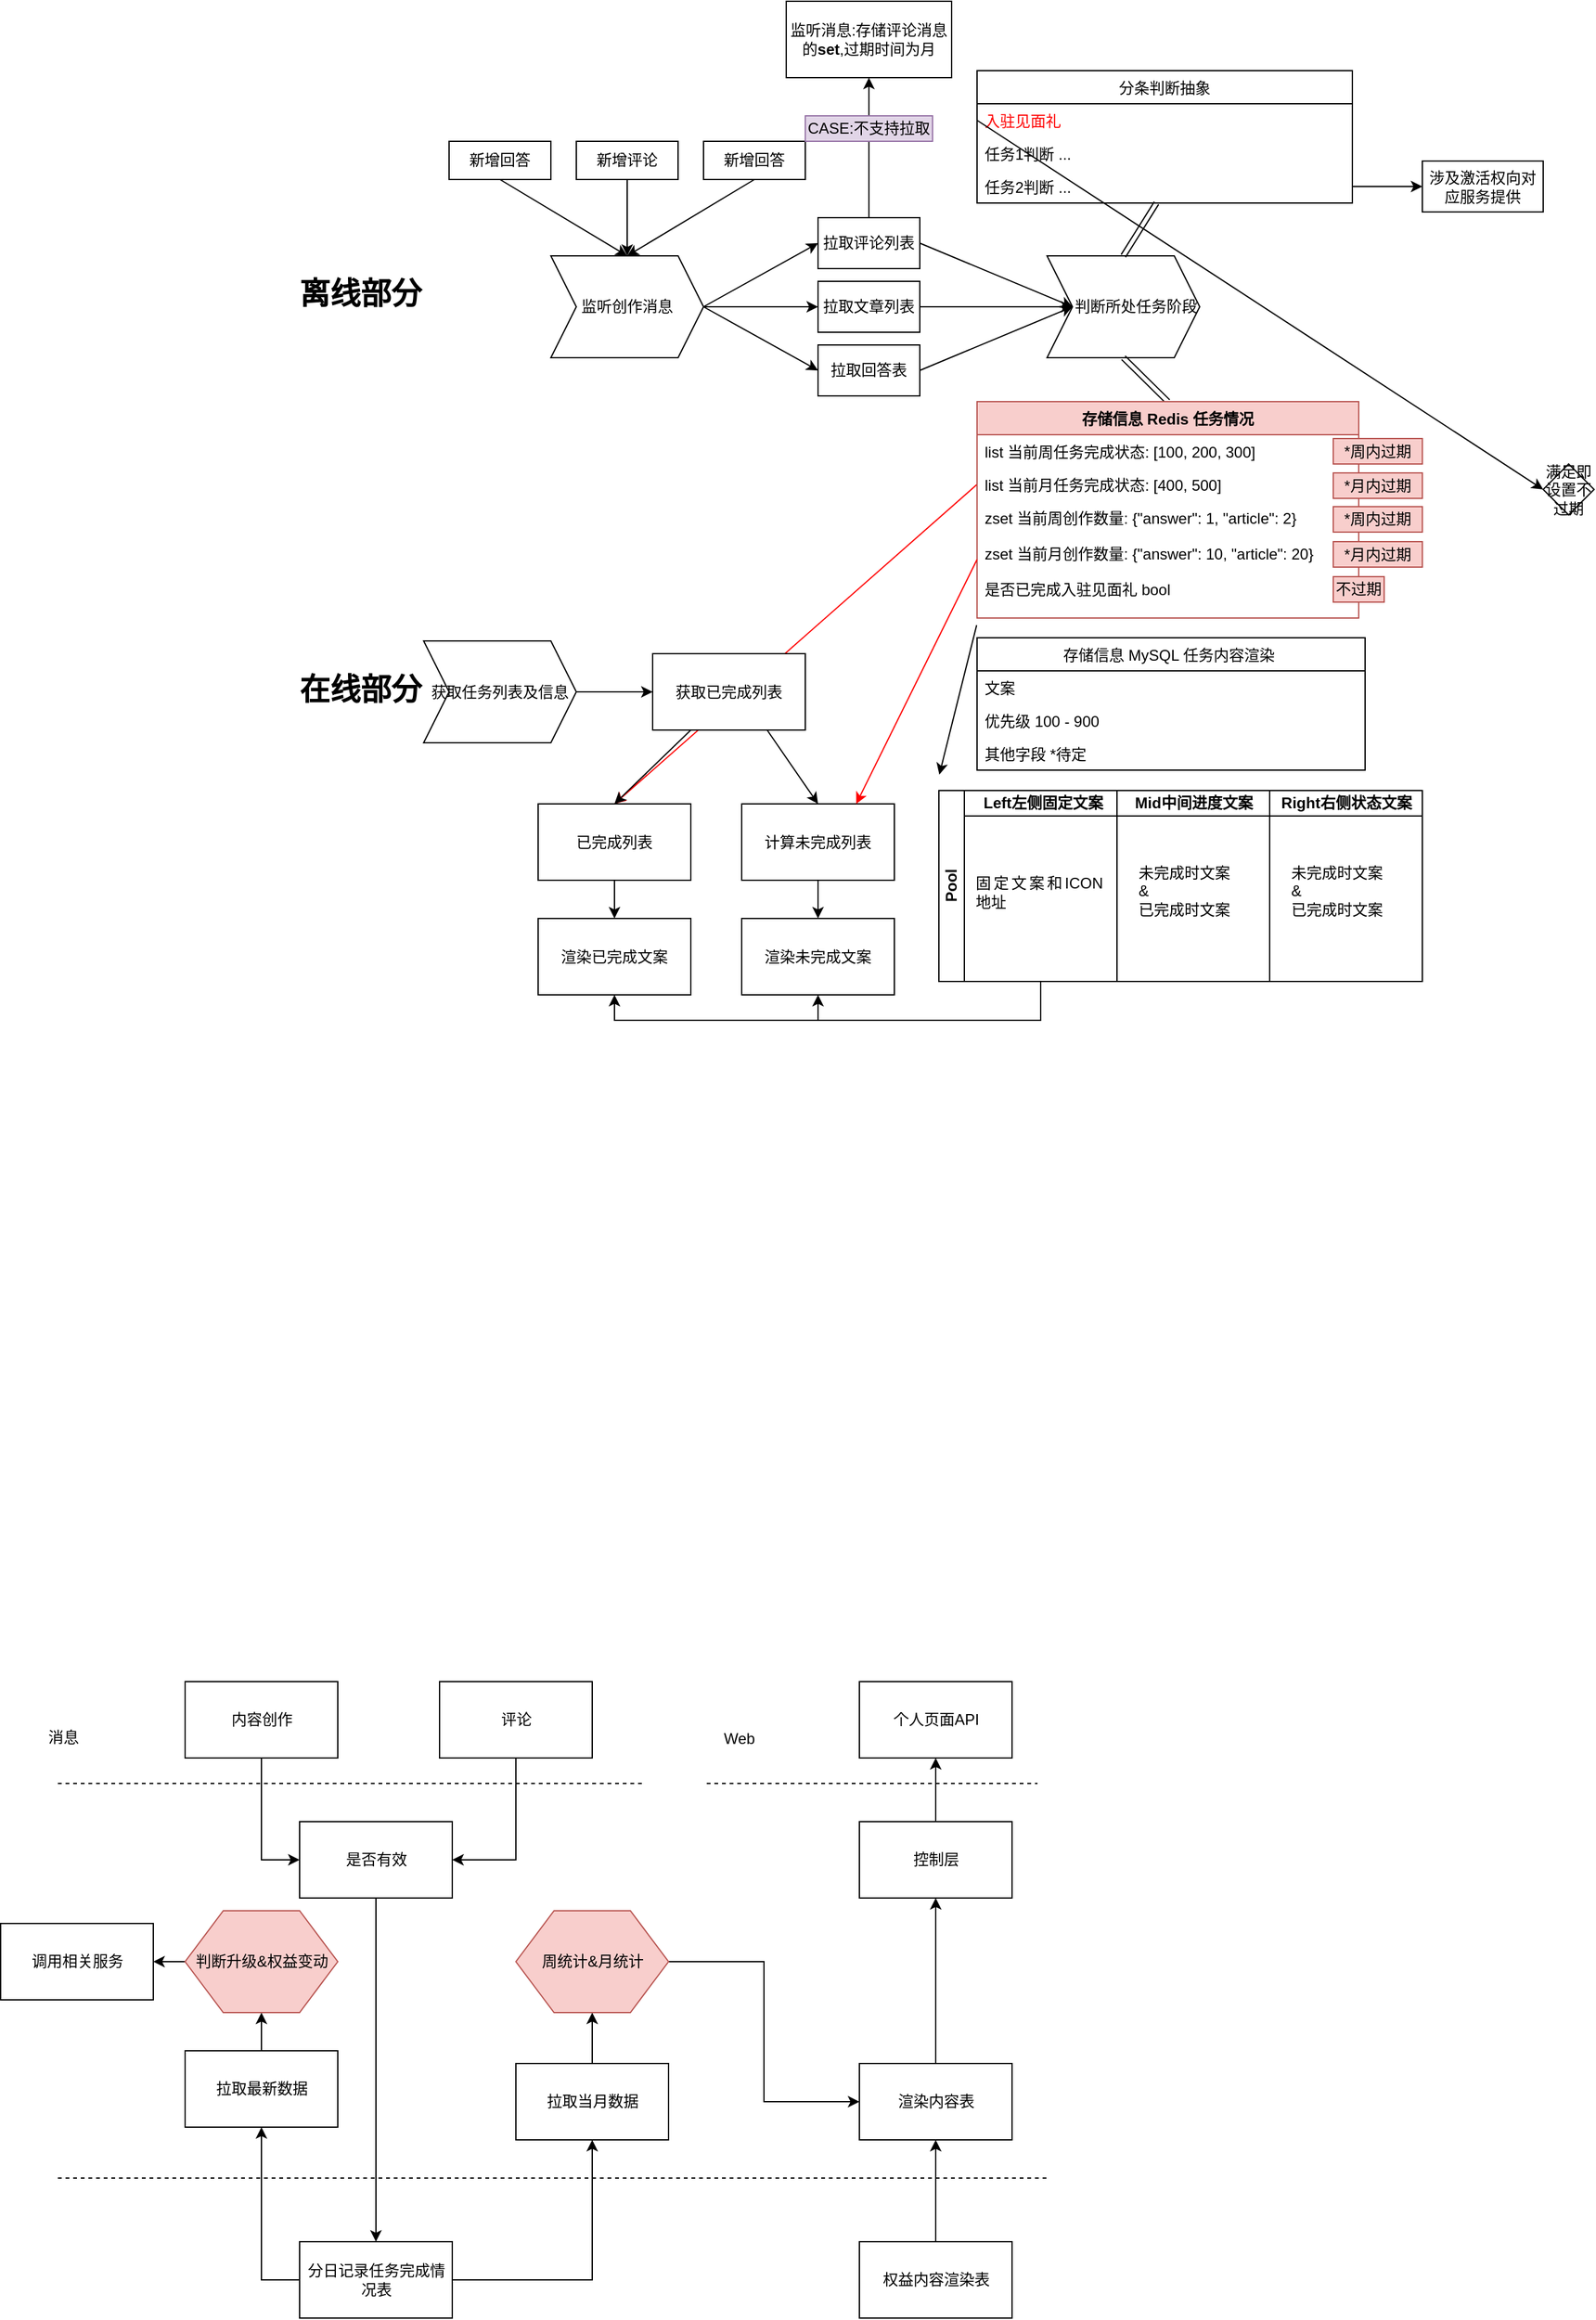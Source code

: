 <mxfile version="10.8.7" type="github"><diagram id="OdFlScRwxEOMDP-P7tLn" name="Page-1"><mxGraphModel dx="1624" dy="1621" grid="1" gridSize="10" guides="1" tooltips="1" connect="1" arrows="1" fold="1" page="0" pageScale="1" pageWidth="827" pageHeight="1169" math="0" shadow="0"><root><mxCell id="0"/><mxCell id="1" parent="0"/><mxCell id="X7HpOYXfqNNzoYV-hny3-17" style="edgeStyle=orthogonalEdgeStyle;rounded=0;orthogonalLoop=1;jettySize=auto;html=1;exitX=0.5;exitY=1;exitDx=0;exitDy=0;entryX=0;entryY=0.5;entryDx=0;entryDy=0;" parent="1" source="X7HpOYXfqNNzoYV-hny3-12" target="X7HpOYXfqNNzoYV-hny3-16" edge="1"><mxGeometry relative="1" as="geometry"/></mxCell><mxCell id="X7HpOYXfqNNzoYV-hny3-12" value="内容创作" style="rounded=0;whiteSpace=wrap;html=1;" parent="1" vertex="1"><mxGeometry x="-47.5" y="750" width="120" height="60" as="geometry"/></mxCell><mxCell id="X7HpOYXfqNNzoYV-hny3-19" style="edgeStyle=orthogonalEdgeStyle;rounded=0;orthogonalLoop=1;jettySize=auto;html=1;exitX=0.5;exitY=1;exitDx=0;exitDy=0;entryX=1;entryY=0.5;entryDx=0;entryDy=0;" parent="1" source="X7HpOYXfqNNzoYV-hny3-13" target="X7HpOYXfqNNzoYV-hny3-16" edge="1"><mxGeometry relative="1" as="geometry"/></mxCell><mxCell id="X7HpOYXfqNNzoYV-hny3-13" value="评论" style="rounded=0;whiteSpace=wrap;html=1;" parent="1" vertex="1"><mxGeometry x="152.5" y="750" width="120" height="60" as="geometry"/></mxCell><mxCell id="X7HpOYXfqNNzoYV-hny3-14" value="消息" style="text;html=1;" parent="1" vertex="1"><mxGeometry x="-157.5" y="780" width="50" height="30" as="geometry"/></mxCell><mxCell id="X7HpOYXfqNNzoYV-hny3-15" value="" style="endArrow=none;dashed=1;html=1;" parent="1" edge="1"><mxGeometry width="50" height="50" relative="1" as="geometry"><mxPoint x="-147.5" y="830" as="sourcePoint"/><mxPoint x="312.5" y="830" as="targetPoint"/></mxGeometry></mxCell><mxCell id="X7HpOYXfqNNzoYV-hny3-21" style="edgeStyle=orthogonalEdgeStyle;rounded=0;orthogonalLoop=1;jettySize=auto;html=1;exitX=0.5;exitY=1;exitDx=0;exitDy=0;" parent="1" source="X7HpOYXfqNNzoYV-hny3-16" target="X7HpOYXfqNNzoYV-hny3-20" edge="1"><mxGeometry relative="1" as="geometry"/></mxCell><mxCell id="X7HpOYXfqNNzoYV-hny3-16" value="是否有效" style="rounded=0;whiteSpace=wrap;html=1;" parent="1" vertex="1"><mxGeometry x="42.5" y="860" width="120" height="60" as="geometry"/></mxCell><mxCell id="X7HpOYXfqNNzoYV-hny3-51" style="edgeStyle=orthogonalEdgeStyle;rounded=0;orthogonalLoop=1;jettySize=auto;html=1;exitX=1;exitY=0.5;exitDx=0;exitDy=0;entryX=0.5;entryY=1;entryDx=0;entryDy=0;" parent="1" source="X7HpOYXfqNNzoYV-hny3-20" target="X7HpOYXfqNNzoYV-hny3-49" edge="1"><mxGeometry relative="1" as="geometry"/></mxCell><mxCell id="X7HpOYXfqNNzoYV-hny3-62" style="edgeStyle=orthogonalEdgeStyle;rounded=0;orthogonalLoop=1;jettySize=auto;html=1;exitX=0;exitY=0.5;exitDx=0;exitDy=0;entryX=0.5;entryY=1;entryDx=0;entryDy=0;" parent="1" source="X7HpOYXfqNNzoYV-hny3-20" target="X7HpOYXfqNNzoYV-hny3-23" edge="1"><mxGeometry relative="1" as="geometry"/></mxCell><mxCell id="X7HpOYXfqNNzoYV-hny3-20" value="分日记录任务完成情况表" style="rounded=0;whiteSpace=wrap;html=1;" parent="1" vertex="1"><mxGeometry x="42.5" y="1190" width="120" height="60" as="geometry"/></mxCell><mxCell id="X7HpOYXfqNNzoYV-hny3-22" value="" style="endArrow=none;dashed=1;html=1;" parent="1" edge="1"><mxGeometry width="50" height="50" relative="1" as="geometry"><mxPoint x="-147.5" y="1140" as="sourcePoint"/><mxPoint x="632.5" y="1140" as="targetPoint"/></mxGeometry></mxCell><mxCell id="X7HpOYXfqNNzoYV-hny3-63" style="edgeStyle=orthogonalEdgeStyle;rounded=0;orthogonalLoop=1;jettySize=auto;html=1;exitX=0.5;exitY=0;exitDx=0;exitDy=0;entryX=0.5;entryY=1;entryDx=0;entryDy=0;" parent="1" source="X7HpOYXfqNNzoYV-hny3-23" target="X7HpOYXfqNNzoYV-hny3-25" edge="1"><mxGeometry relative="1" as="geometry"/></mxCell><mxCell id="X7HpOYXfqNNzoYV-hny3-23" value="拉取最新数据" style="rounded=0;whiteSpace=wrap;html=1;" parent="1" vertex="1"><mxGeometry x="-47.5" y="1040" width="120" height="60" as="geometry"/></mxCell><mxCell id="X7HpOYXfqNNzoYV-hny3-44" style="edgeStyle=orthogonalEdgeStyle;rounded=0;orthogonalLoop=1;jettySize=auto;html=1;exitX=0;exitY=0.5;exitDx=0;exitDy=0;entryX=1;entryY=0.5;entryDx=0;entryDy=0;" parent="1" source="X7HpOYXfqNNzoYV-hny3-25" target="X7HpOYXfqNNzoYV-hny3-43" edge="1"><mxGeometry relative="1" as="geometry"/></mxCell><mxCell id="X7HpOYXfqNNzoYV-hny3-25" value="判断升级&amp;amp;权益变动" style="shape=hexagon;perimeter=hexagonPerimeter2;whiteSpace=wrap;html=1;fillColor=#f8cecc;strokeColor=#b85450;" parent="1" vertex="1"><mxGeometry x="-47.5" y="930" width="120" height="80" as="geometry"/></mxCell><mxCell id="X7HpOYXfqNNzoYV-hny3-31" value="个人页面API" style="rounded=0;whiteSpace=wrap;html=1;" parent="1" vertex="1"><mxGeometry x="482.5" y="750" width="120" height="60" as="geometry"/></mxCell><mxCell id="X7HpOYXfqNNzoYV-hny3-60" style="edgeStyle=orthogonalEdgeStyle;rounded=0;orthogonalLoop=1;jettySize=auto;html=1;exitX=0.5;exitY=0;exitDx=0;exitDy=0;entryX=0.5;entryY=1;entryDx=0;entryDy=0;" parent="1" source="X7HpOYXfqNNzoYV-hny3-32" target="X7HpOYXfqNNzoYV-hny3-37" edge="1"><mxGeometry relative="1" as="geometry"/></mxCell><mxCell id="X7HpOYXfqNNzoYV-hny3-32" value="渲染内容表" style="rounded=0;whiteSpace=wrap;html=1;" parent="1" vertex="1"><mxGeometry x="482.5" y="1050" width="120" height="60" as="geometry"/></mxCell><mxCell id="X7HpOYXfqNNzoYV-hny3-34" value="Web" style="text;html=1;resizable=0;points=[];autosize=1;align=left;verticalAlign=top;spacingTop=-4;" parent="1" vertex="1"><mxGeometry x="373.5" y="785" width="40" height="20" as="geometry"/></mxCell><mxCell id="X7HpOYXfqNNzoYV-hny3-35" value="" style="endArrow=none;dashed=1;html=1;" parent="1" edge="1"><mxGeometry width="50" height="50" relative="1" as="geometry"><mxPoint x="362.5" y="830" as="sourcePoint"/><mxPoint x="622.5" y="830" as="targetPoint"/></mxGeometry></mxCell><mxCell id="X7HpOYXfqNNzoYV-hny3-61" style="edgeStyle=orthogonalEdgeStyle;rounded=0;orthogonalLoop=1;jettySize=auto;html=1;exitX=0.5;exitY=0;exitDx=0;exitDy=0;entryX=0.5;entryY=1;entryDx=0;entryDy=0;" parent="1" source="X7HpOYXfqNNzoYV-hny3-37" target="X7HpOYXfqNNzoYV-hny3-31" edge="1"><mxGeometry relative="1" as="geometry"/></mxCell><mxCell id="X7HpOYXfqNNzoYV-hny3-37" value="控制层" style="rounded=0;whiteSpace=wrap;html=1;" parent="1" vertex="1"><mxGeometry x="482.5" y="860" width="120" height="60" as="geometry"/></mxCell><mxCell id="X7HpOYXfqNNzoYV-hny3-43" value="调用相关服务" style="rounded=0;whiteSpace=wrap;html=1;" parent="1" vertex="1"><mxGeometry x="-192.5" y="940" width="120" height="60" as="geometry"/></mxCell><mxCell id="X7HpOYXfqNNzoYV-hny3-56" style="edgeStyle=orthogonalEdgeStyle;rounded=0;orthogonalLoop=1;jettySize=auto;html=1;exitX=0.5;exitY=0;exitDx=0;exitDy=0;" parent="1" source="X7HpOYXfqNNzoYV-hny3-49" target="X7HpOYXfqNNzoYV-hny3-55" edge="1"><mxGeometry relative="1" as="geometry"/></mxCell><mxCell id="X7HpOYXfqNNzoYV-hny3-49" value="&lt;span&gt;拉取当月数据&lt;/span&gt;" style="rounded=0;whiteSpace=wrap;html=1;" parent="1" vertex="1"><mxGeometry x="212.5" y="1050" width="120" height="60" as="geometry"/></mxCell><mxCell id="X7HpOYXfqNNzoYV-hny3-59" style="edgeStyle=orthogonalEdgeStyle;rounded=0;orthogonalLoop=1;jettySize=auto;html=1;exitX=1;exitY=0.5;exitDx=0;exitDy=0;entryX=0;entryY=0.5;entryDx=0;entryDy=0;" parent="1" source="X7HpOYXfqNNzoYV-hny3-55" target="X7HpOYXfqNNzoYV-hny3-32" edge="1"><mxGeometry relative="1" as="geometry"/></mxCell><mxCell id="X7HpOYXfqNNzoYV-hny3-55" value="&lt;span&gt;周统计&amp;amp;月统计&lt;/span&gt;" style="shape=hexagon;perimeter=hexagonPerimeter2;whiteSpace=wrap;html=1;fillColor=#f8cecc;strokeColor=#b85450;" parent="1" vertex="1"><mxGeometry x="212.5" y="930" width="120" height="80" as="geometry"/></mxCell><mxCell id="X7HpOYXfqNNzoYV-hny3-58" style="edgeStyle=orthogonalEdgeStyle;rounded=0;orthogonalLoop=1;jettySize=auto;html=1;exitX=0.5;exitY=0;exitDx=0;exitDy=0;entryX=0.5;entryY=1;entryDx=0;entryDy=0;" parent="1" source="X7HpOYXfqNNzoYV-hny3-57" target="X7HpOYXfqNNzoYV-hny3-32" edge="1"><mxGeometry relative="1" as="geometry"/></mxCell><mxCell id="X7HpOYXfqNNzoYV-hny3-57" value="权益内容渲染表" style="rounded=0;whiteSpace=wrap;html=1;" parent="1" vertex="1"><mxGeometry x="482.5" y="1190" width="120" height="60" as="geometry"/></mxCell><mxCell id="RNVzis7i83COEwEJSqQd-10" style="rounded=0;orthogonalLoop=1;jettySize=auto;html=1;exitX=0.5;exitY=1;exitDx=0;exitDy=0;entryX=0.5;entryY=0;entryDx=0;entryDy=0;" edge="1" parent="1" source="RNVzis7i83COEwEJSqQd-1" target="RNVzis7i83COEwEJSqQd-15"><mxGeometry relative="1" as="geometry"><mxPoint x="300" y="-390" as="targetPoint"/></mxGeometry></mxCell><mxCell id="RNVzis7i83COEwEJSqQd-1" value="新增回答" style="rounded=0;whiteSpace=wrap;html=1;" vertex="1" parent="1"><mxGeometry x="160" y="-460" width="80" height="30" as="geometry"/></mxCell><mxCell id="RNVzis7i83COEwEJSqQd-11" style="edgeStyle=none;rounded=0;orthogonalLoop=1;jettySize=auto;html=1;exitX=0.5;exitY=1;exitDx=0;exitDy=0;entryX=0.5;entryY=0;entryDx=0;entryDy=0;" edge="1" parent="1" source="RNVzis7i83COEwEJSqQd-2" target="RNVzis7i83COEwEJSqQd-15"><mxGeometry relative="1" as="geometry"><mxPoint x="300" y="-390" as="targetPoint"/></mxGeometry></mxCell><mxCell id="RNVzis7i83COEwEJSqQd-2" value="新增评论" style="rounded=0;whiteSpace=wrap;html=1;" vertex="1" parent="1"><mxGeometry x="260" y="-460" width="80" height="30" as="geometry"/></mxCell><mxCell id="RNVzis7i83COEwEJSqQd-13" style="edgeStyle=none;rounded=0;orthogonalLoop=1;jettySize=auto;html=1;exitX=0.5;exitY=1;exitDx=0;exitDy=0;entryX=0.5;entryY=0;entryDx=0;entryDy=0;" edge="1" parent="1" source="RNVzis7i83COEwEJSqQd-3" target="RNVzis7i83COEwEJSqQd-15"><mxGeometry relative="1" as="geometry"><mxPoint x="300" y="-390" as="targetPoint"/></mxGeometry></mxCell><mxCell id="RNVzis7i83COEwEJSqQd-3" value="新增回答" style="rounded=0;whiteSpace=wrap;html=1;" vertex="1" parent="1"><mxGeometry x="360" y="-460" width="80" height="30" as="geometry"/></mxCell><mxCell id="RNVzis7i83COEwEJSqQd-7" value="离线部分" style="text;strokeColor=none;fillColor=none;html=1;fontSize=24;fontStyle=1;verticalAlign=middle;align=center;" vertex="1" parent="1"><mxGeometry x="40" y="-360" width="100" height="40" as="geometry"/></mxCell><mxCell id="RNVzis7i83COEwEJSqQd-22" style="edgeStyle=none;rounded=0;orthogonalLoop=1;jettySize=auto;html=1;exitX=1;exitY=0.5;exitDx=0;exitDy=0;entryX=0;entryY=0.5;entryDx=0;entryDy=0;" edge="1" parent="1" source="RNVzis7i83COEwEJSqQd-15" target="RNVzis7i83COEwEJSqQd-19"><mxGeometry relative="1" as="geometry"/></mxCell><mxCell id="RNVzis7i83COEwEJSqQd-23" style="edgeStyle=none;rounded=0;orthogonalLoop=1;jettySize=auto;html=1;exitX=1;exitY=0.5;exitDx=0;exitDy=0;entryX=0;entryY=0.5;entryDx=0;entryDy=0;" edge="1" parent="1" source="RNVzis7i83COEwEJSqQd-15" target="RNVzis7i83COEwEJSqQd-20"><mxGeometry relative="1" as="geometry"/></mxCell><mxCell id="RNVzis7i83COEwEJSqQd-24" style="edgeStyle=none;rounded=0;orthogonalLoop=1;jettySize=auto;html=1;exitX=1;exitY=0.5;exitDx=0;exitDy=0;entryX=0;entryY=0.5;entryDx=0;entryDy=0;" edge="1" parent="1" source="RNVzis7i83COEwEJSqQd-15" target="RNVzis7i83COEwEJSqQd-21"><mxGeometry relative="1" as="geometry"/></mxCell><mxCell id="RNVzis7i83COEwEJSqQd-15" value="监听创作消息" style="shape=step;perimeter=stepPerimeter;whiteSpace=wrap;html=1;fixedSize=1;" vertex="1" parent="1"><mxGeometry x="240" y="-370" width="120" height="80" as="geometry"/></mxCell><mxCell id="RNVzis7i83COEwEJSqQd-26" style="edgeStyle=none;rounded=0;orthogonalLoop=1;jettySize=auto;html=1;exitX=1;exitY=0.5;exitDx=0;exitDy=0;entryX=0;entryY=0.5;entryDx=0;entryDy=0;" edge="1" parent="1" source="RNVzis7i83COEwEJSqQd-19" target="RNVzis7i83COEwEJSqQd-25"><mxGeometry relative="1" as="geometry"/></mxCell><mxCell id="RNVzis7i83COEwEJSqQd-45" style="edgeStyle=none;rounded=0;orthogonalLoop=1;jettySize=auto;html=1;exitX=0.5;exitY=0;exitDx=0;exitDy=0;entryX=0.5;entryY=1;entryDx=0;entryDy=0;" edge="1" parent="1" source="RNVzis7i83COEwEJSqQd-19" target="RNVzis7i83COEwEJSqQd-39"><mxGeometry relative="1" as="geometry"/></mxCell><mxCell id="RNVzis7i83COEwEJSqQd-19" value="拉取评论列表" style="rounded=0;whiteSpace=wrap;html=1;" vertex="1" parent="1"><mxGeometry x="450" y="-400" width="80" height="40" as="geometry"/></mxCell><mxCell id="RNVzis7i83COEwEJSqQd-27" style="edgeStyle=none;rounded=0;orthogonalLoop=1;jettySize=auto;html=1;exitX=1;exitY=0.5;exitDx=0;exitDy=0;entryX=0;entryY=0.5;entryDx=0;entryDy=0;" edge="1" parent="1" source="RNVzis7i83COEwEJSqQd-20" target="RNVzis7i83COEwEJSqQd-25"><mxGeometry relative="1" as="geometry"/></mxCell><mxCell id="RNVzis7i83COEwEJSqQd-20" value="拉取文章列表" style="rounded=0;whiteSpace=wrap;html=1;" vertex="1" parent="1"><mxGeometry x="450" y="-350" width="80" height="40" as="geometry"/></mxCell><mxCell id="RNVzis7i83COEwEJSqQd-28" style="edgeStyle=none;rounded=0;orthogonalLoop=1;jettySize=auto;html=1;exitX=1;exitY=0.5;exitDx=0;exitDy=0;entryX=0;entryY=0.5;entryDx=0;entryDy=0;" edge="1" parent="1" source="RNVzis7i83COEwEJSqQd-21" target="RNVzis7i83COEwEJSqQd-25"><mxGeometry relative="1" as="geometry"/></mxCell><mxCell id="RNVzis7i83COEwEJSqQd-21" value="拉取回答表" style="rounded=0;whiteSpace=wrap;html=1;" vertex="1" parent="1"><mxGeometry x="450" y="-300" width="80" height="40" as="geometry"/></mxCell><mxCell id="RNVzis7i83COEwEJSqQd-25" value="&amp;nbsp; &amp;nbsp; &amp;nbsp; 判断所处任务阶段" style="shape=step;perimeter=stepPerimeter;whiteSpace=wrap;html=1;fixedSize=1;" vertex="1" parent="1"><mxGeometry x="630" y="-370" width="120" height="80" as="geometry"/></mxCell><mxCell id="RNVzis7i83COEwEJSqQd-29" value="" style="shape=link;html=1;entryX=0.5;entryY=1;entryDx=0;entryDy=0;exitX=0.5;exitY=0;exitDx=0;exitDy=0;" edge="1" parent="1" source="RNVzis7i83COEwEJSqQd-30" target="RNVzis7i83COEwEJSqQd-25"><mxGeometry width="50" height="50" relative="1" as="geometry"><mxPoint x="660" y="-210" as="sourcePoint"/><mxPoint x="700" y="-200" as="targetPoint"/></mxGeometry></mxCell><mxCell id="RNVzis7i83COEwEJSqQd-101" style="edgeStyle=none;rounded=0;orthogonalLoop=1;jettySize=auto;html=1;entryX=0.5;entryY=0;entryDx=0;entryDy=0;exitX=0;exitY=0.5;exitDx=0;exitDy=0;strokeColor=#FF0000;" edge="1" parent="1" source="RNVzis7i83COEwEJSqQd-32" target="RNVzis7i83COEwEJSqQd-102"><mxGeometry relative="1" as="geometry"/></mxCell><mxCell id="RNVzis7i83COEwEJSqQd-30" value="存储信息 Redis 任务情况" style="swimlane;fontStyle=1;childLayout=stackLayout;horizontal=1;startSize=26;fillColor=#f8cecc;horizontalStack=0;resizeParent=1;resizeParentMax=0;resizeLast=0;collapsible=1;marginBottom=0;strokeColor=#b85450;" vertex="1" parent="1"><mxGeometry x="575" y="-255.5" width="300" height="170" as="geometry"/></mxCell><mxCell id="RNVzis7i83COEwEJSqQd-31" value="list 当前周任务完成状态: [100, 200, 300]" style="text;strokeColor=none;fillColor=none;align=left;verticalAlign=top;spacingLeft=4;spacingRight=4;overflow=hidden;rotatable=0;points=[[0,0.5],[1,0.5]];portConstraint=eastwest;" vertex="1" parent="RNVzis7i83COEwEJSqQd-30"><mxGeometry y="26" width="300" height="26" as="geometry"/></mxCell><mxCell id="RNVzis7i83COEwEJSqQd-32" value="list 当前月任务完成状态: [400, 500]" style="text;strokeColor=none;fillColor=none;align=left;verticalAlign=top;spacingLeft=4;spacingRight=4;overflow=hidden;rotatable=0;points=[[0,0.5],[1,0.5]];portConstraint=eastwest;" vertex="1" parent="RNVzis7i83COEwEJSqQd-30"><mxGeometry y="52" width="300" height="26" as="geometry"/></mxCell><mxCell id="RNVzis7i83COEwEJSqQd-33" value="zset 当前周创作数量: {&quot;answer&quot;: 1, &quot;article&quot;: 2}&#10;&#10;zset 当前月创作数量: {&quot;answer&quot;: 10, &quot;article&quot;: 20}&#10;&#10;是否已完成入驻见面礼 bool&#10;&#10;&#10;" style="text;strokeColor=none;fillColor=none;align=left;verticalAlign=top;spacingLeft=4;spacingRight=4;overflow=hidden;rotatable=0;points=[[0,0.5],[1,0.5]];portConstraint=eastwest;" vertex="1" parent="RNVzis7i83COEwEJSqQd-30"><mxGeometry y="78" width="300" height="92" as="geometry"/></mxCell><mxCell id="RNVzis7i83COEwEJSqQd-34" value="*周内过期" style="text;html=1;strokeColor=#b85450;fillColor=#f8cecc;align=center;verticalAlign=middle;whiteSpace=wrap;rounded=0;" vertex="1" parent="1"><mxGeometry x="855" y="-226.5" width="70" height="20" as="geometry"/></mxCell><mxCell id="RNVzis7i83COEwEJSqQd-35" value="*月内过期" style="text;html=1;strokeColor=#b85450;fillColor=#f8cecc;align=center;verticalAlign=middle;whiteSpace=wrap;rounded=0;" vertex="1" parent="1"><mxGeometry x="855" y="-145.5" width="70" height="20" as="geometry"/></mxCell><mxCell id="RNVzis7i83COEwEJSqQd-36" value="*月内过期" style="text;html=1;strokeColor=#b85450;fillColor=#f8cecc;align=center;verticalAlign=middle;whiteSpace=wrap;rounded=0;" vertex="1" parent="1"><mxGeometry x="855" y="-199.5" width="70" height="20" as="geometry"/></mxCell><mxCell id="RNVzis7i83COEwEJSqQd-37" value="*周内过期" style="text;html=1;strokeColor=#b85450;fillColor=#f8cecc;align=center;verticalAlign=middle;whiteSpace=wrap;rounded=0;" vertex="1" parent="1"><mxGeometry x="855" y="-173" width="70" height="20" as="geometry"/></mxCell><mxCell id="RNVzis7i83COEwEJSqQd-39" value="监听消息:存储评论消息的&lt;b&gt;set&lt;/b&gt;,过期时间为月" style="rounded=0;whiteSpace=wrap;html=1;" vertex="1" parent="1"><mxGeometry x="425" y="-570" width="130" height="60" as="geometry"/></mxCell><mxCell id="RNVzis7i83COEwEJSqQd-41" value="CASE:不支持拉取" style="text;html=1;strokeColor=#9673a6;fillColor=#e1d5e7;align=center;verticalAlign=middle;whiteSpace=wrap;rounded=0;" vertex="1" parent="1"><mxGeometry x="440" y="-480" width="100" height="20" as="geometry"/></mxCell><mxCell id="RNVzis7i83COEwEJSqQd-46" value="分条判断抽象" style="swimlane;fontStyle=0;childLayout=stackLayout;horizontal=1;startSize=26;fillColor=none;horizontalStack=0;resizeParent=1;resizeParentMax=0;resizeLast=0;collapsible=1;marginBottom=0;" vertex="1" parent="1"><mxGeometry x="575" y="-515.5" width="295" height="104" as="geometry"/></mxCell><mxCell id="RNVzis7i83COEwEJSqQd-47" value="入驻见面礼" style="text;strokeColor=none;fillColor=none;align=left;verticalAlign=top;spacingLeft=4;spacingRight=4;overflow=hidden;rotatable=0;points=[[0,0.5],[1,0.5]];portConstraint=eastwest;fontColor=#FF0000;" vertex="1" parent="RNVzis7i83COEwEJSqQd-46"><mxGeometry y="26" width="295" height="26" as="geometry"/></mxCell><mxCell id="RNVzis7i83COEwEJSqQd-48" value="任务1判断 ..." style="text;strokeColor=none;fillColor=none;align=left;verticalAlign=top;spacingLeft=4;spacingRight=4;overflow=hidden;rotatable=0;points=[[0,0.5],[1,0.5]];portConstraint=eastwest;" vertex="1" parent="RNVzis7i83COEwEJSqQd-46"><mxGeometry y="52" width="295" height="26" as="geometry"/></mxCell><mxCell id="RNVzis7i83COEwEJSqQd-49" value="任务2判断 ..." style="text;strokeColor=none;fillColor=none;align=left;verticalAlign=top;spacingLeft=4;spacingRight=4;overflow=hidden;rotatable=0;points=[[0,0.5],[1,0.5]];portConstraint=eastwest;" vertex="1" parent="RNVzis7i83COEwEJSqQd-46"><mxGeometry y="78" width="295" height="26" as="geometry"/></mxCell><mxCell id="RNVzis7i83COEwEJSqQd-50" value="" style="shape=link;html=1;exitX=0.5;exitY=0;exitDx=0;exitDy=0;entryX=0.478;entryY=1;entryDx=0;entryDy=0;entryPerimeter=0;" edge="1" parent="1" source="RNVzis7i83COEwEJSqQd-25" target="RNVzis7i83COEwEJSqQd-49"><mxGeometry width="50" height="50" relative="1" as="geometry"><mxPoint x="650" y="-370" as="sourcePoint"/><mxPoint x="810" y="-380" as="targetPoint"/></mxGeometry></mxCell><mxCell id="RNVzis7i83COEwEJSqQd-54" value="满足即设置不过期" style="rhombus;whiteSpace=wrap;html=1;" vertex="1" parent="1"><mxGeometry x="1020" y="-206.5" width="40" height="40" as="geometry"/></mxCell><mxCell id="RNVzis7i83COEwEJSqQd-55" style="edgeStyle=none;rounded=0;orthogonalLoop=1;jettySize=auto;html=1;entryX=0;entryY=0.5;entryDx=0;entryDy=0;exitX=0;exitY=0.5;exitDx=0;exitDy=0;" edge="1" parent="1" source="RNVzis7i83COEwEJSqQd-47" target="RNVzis7i83COEwEJSqQd-54"><mxGeometry relative="1" as="geometry"/></mxCell><mxCell id="RNVzis7i83COEwEJSqQd-57" value="不过期" style="text;html=1;strokeColor=#b85450;fillColor=#f8cecc;align=center;verticalAlign=middle;whiteSpace=wrap;rounded=0;" vertex="1" parent="1"><mxGeometry x="855" y="-118" width="40" height="20" as="geometry"/></mxCell><mxCell id="RNVzis7i83COEwEJSqQd-60" value="涉及激活权向对应服务提供" style="rounded=0;whiteSpace=wrap;html=1;" vertex="1" parent="1"><mxGeometry x="925" y="-444.5" width="95" height="40" as="geometry"/></mxCell><mxCell id="RNVzis7i83COEwEJSqQd-61" style="edgeStyle=none;rounded=0;orthogonalLoop=1;jettySize=auto;html=1;exitX=1;exitY=0.5;exitDx=0;exitDy=0;entryX=0;entryY=0.5;entryDx=0;entryDy=0;" edge="1" parent="1" source="RNVzis7i83COEwEJSqQd-49" target="RNVzis7i83COEwEJSqQd-60"><mxGeometry relative="1" as="geometry"/></mxCell><mxCell id="RNVzis7i83COEwEJSqQd-62" value="在线部分" style="text;strokeColor=none;fillColor=none;html=1;fontSize=24;fontStyle=1;verticalAlign=middle;align=center;" vertex="1" parent="1"><mxGeometry x="40" y="-49.5" width="100" height="40" as="geometry"/></mxCell><mxCell id="RNVzis7i83COEwEJSqQd-75" value="存储信息 MySQL 任务内容渲染 " style="swimlane;fontStyle=0;childLayout=stackLayout;horizontal=1;startSize=26;fillColor=none;horizontalStack=0;resizeParent=1;resizeParentMax=0;resizeLast=0;collapsible=1;marginBottom=0;" vertex="1" parent="1"><mxGeometry x="575" y="-70" width="305" height="104" as="geometry"/></mxCell><mxCell id="RNVzis7i83COEwEJSqQd-76" value="文案" style="text;strokeColor=none;fillColor=none;align=left;verticalAlign=top;spacingLeft=4;spacingRight=4;overflow=hidden;rotatable=0;points=[[0,0.5],[1,0.5]];portConstraint=eastwest;" vertex="1" parent="RNVzis7i83COEwEJSqQd-75"><mxGeometry y="26" width="305" height="26" as="geometry"/></mxCell><mxCell id="RNVzis7i83COEwEJSqQd-77" value="优先级 100 - 900 " style="text;strokeColor=none;fillColor=none;align=left;verticalAlign=top;spacingLeft=4;spacingRight=4;overflow=hidden;rotatable=0;points=[[0,0.5],[1,0.5]];portConstraint=eastwest;" vertex="1" parent="RNVzis7i83COEwEJSqQd-75"><mxGeometry y="52" width="305" height="26" as="geometry"/></mxCell><mxCell id="RNVzis7i83COEwEJSqQd-78" value="其他字段 *待定" style="text;strokeColor=none;fillColor=none;align=left;verticalAlign=top;spacingLeft=4;spacingRight=4;overflow=hidden;rotatable=0;points=[[0,0.5],[1,0.5]];portConstraint=eastwest;" vertex="1" parent="RNVzis7i83COEwEJSqQd-75"><mxGeometry y="78" width="305" height="26" as="geometry"/></mxCell><mxCell id="RNVzis7i83COEwEJSqQd-79" value="Pool" style="swimlane;html=1;childLayout=stackLayout;resizeParent=1;resizeParentMax=0;startSize=20;horizontal=0;horizontalStack=1;" vertex="1" parent="1"><mxGeometry x="545" y="50" width="380" height="150" as="geometry"/></mxCell><mxCell id="RNVzis7i83COEwEJSqQd-80" value="&amp;nbsp;Left左侧固定文案&lt;br&gt;" style="swimlane;html=1;startSize=20;" vertex="1" parent="RNVzis7i83COEwEJSqQd-79"><mxGeometry x="20" width="120" height="150" as="geometry"/></mxCell><mxCell id="RNVzis7i83COEwEJSqQd-86" value="&lt;div style=&quot;text-align: justify&quot;&gt;&lt;span&gt;固定文案和ICON地址&lt;/span&gt;&lt;/div&gt;" style="text;html=1;strokeColor=none;fillColor=none;align=center;verticalAlign=middle;whiteSpace=wrap;rounded=0;" vertex="1" parent="RNVzis7i83COEwEJSqQd-80"><mxGeometry x="8" y="30" width="102" height="100" as="geometry"/></mxCell><mxCell id="RNVzis7i83COEwEJSqQd-81" value="Mid中间进度文案" style="swimlane;html=1;startSize=20;" vertex="1" parent="RNVzis7i83COEwEJSqQd-79"><mxGeometry x="140" width="120" height="150" as="geometry"/></mxCell><mxCell id="RNVzis7i83COEwEJSqQd-88" value="未完成时文案&lt;br&gt;&amp;amp;&lt;br&gt;已完成时文案&lt;br&gt;" style="text;html=1;resizable=0;points=[];autosize=1;align=left;verticalAlign=top;spacingTop=-4;" vertex="1" parent="RNVzis7i83COEwEJSqQd-81"><mxGeometry x="15" y="55" width="90" height="40" as="geometry"/></mxCell><mxCell id="RNVzis7i83COEwEJSqQd-82" value="Right右侧状态文案" style="swimlane;html=1;startSize=20;" vertex="1" parent="RNVzis7i83COEwEJSqQd-79"><mxGeometry x="260" width="120" height="150" as="geometry"/></mxCell><mxCell id="RNVzis7i83COEwEJSqQd-89" value="未完成时文案&lt;br&gt;&amp;amp;&lt;br&gt;已完成时文案&lt;br&gt;" style="text;html=1;resizable=0;points=[];autosize=1;align=left;verticalAlign=top;spacingTop=-4;" vertex="1" parent="RNVzis7i83COEwEJSqQd-82"><mxGeometry x="15" y="55" width="90" height="40" as="geometry"/></mxCell><mxCell id="RNVzis7i83COEwEJSqQd-92" style="edgeStyle=none;rounded=0;orthogonalLoop=1;jettySize=auto;html=1;exitX=0;exitY=0.5;exitDx=0;exitDy=0;entryX=0;entryY=0.25;entryDx=0;entryDy=0;" edge="1" parent="1"><mxGeometry relative="1" as="geometry"><mxPoint x="574.667" y="-79.833" as="sourcePoint"/><mxPoint x="545.333" y="37.5" as="targetPoint"/></mxGeometry></mxCell><mxCell id="RNVzis7i83COEwEJSqQd-98" style="edgeStyle=none;rounded=0;orthogonalLoop=1;jettySize=auto;html=1;exitX=1;exitY=0.5;exitDx=0;exitDy=0;entryX=0;entryY=0.5;entryDx=0;entryDy=0;" edge="1" parent="1" source="RNVzis7i83COEwEJSqQd-95" target="RNVzis7i83COEwEJSqQd-96"><mxGeometry relative="1" as="geometry"/></mxCell><mxCell id="RNVzis7i83COEwEJSqQd-95" value="获取任务列表及信息" style="shape=step;perimeter=stepPerimeter;whiteSpace=wrap;html=1;fixedSize=1;" vertex="1" parent="1"><mxGeometry x="140" y="-67.5" width="120" height="80" as="geometry"/></mxCell><mxCell id="RNVzis7i83COEwEJSqQd-104" style="edgeStyle=none;rounded=0;orthogonalLoop=1;jettySize=auto;html=1;exitX=0.25;exitY=1;exitDx=0;exitDy=0;entryX=0.5;entryY=0;entryDx=0;entryDy=0;" edge="1" parent="1" source="RNVzis7i83COEwEJSqQd-96" target="RNVzis7i83COEwEJSqQd-102"><mxGeometry relative="1" as="geometry"/></mxCell><mxCell id="RNVzis7i83COEwEJSqQd-105" style="edgeStyle=none;rounded=0;orthogonalLoop=1;jettySize=auto;html=1;exitX=0.75;exitY=1;exitDx=0;exitDy=0;entryX=0.5;entryY=0;entryDx=0;entryDy=0;" edge="1" parent="1" source="RNVzis7i83COEwEJSqQd-96" target="RNVzis7i83COEwEJSqQd-103"><mxGeometry relative="1" as="geometry"/></mxCell><mxCell id="RNVzis7i83COEwEJSqQd-96" value="获取已完成列表" style="rounded=0;whiteSpace=wrap;html=1;" vertex="1" parent="1"><mxGeometry x="320" y="-57.5" width="120" height="60" as="geometry"/></mxCell><mxCell id="RNVzis7i83COEwEJSqQd-113" style="edgeStyle=none;rounded=0;orthogonalLoop=1;jettySize=auto;html=1;exitX=0.5;exitY=1;exitDx=0;exitDy=0;strokeColor=#000000;" edge="1" parent="1" source="RNVzis7i83COEwEJSqQd-102" target="RNVzis7i83COEwEJSqQd-107"><mxGeometry relative="1" as="geometry"/></mxCell><mxCell id="RNVzis7i83COEwEJSqQd-102" value="已完成列表" style="rounded=0;whiteSpace=wrap;html=1;" vertex="1" parent="1"><mxGeometry x="230" y="60.5" width="120" height="60" as="geometry"/></mxCell><mxCell id="RNVzis7i83COEwEJSqQd-112" style="edgeStyle=none;rounded=0;orthogonalLoop=1;jettySize=auto;html=1;exitX=0.5;exitY=1;exitDx=0;exitDy=0;entryX=0.5;entryY=0;entryDx=0;entryDy=0;strokeColor=#000000;" edge="1" parent="1" source="RNVzis7i83COEwEJSqQd-103" target="RNVzis7i83COEwEJSqQd-108"><mxGeometry relative="1" as="geometry"/></mxCell><mxCell id="RNVzis7i83COEwEJSqQd-103" value="计算未完成列表" style="rounded=0;whiteSpace=wrap;html=1;" vertex="1" parent="1"><mxGeometry x="390" y="60.5" width="120" height="60" as="geometry"/></mxCell><mxCell id="RNVzis7i83COEwEJSqQd-107" value="渲染已完成文案" style="rounded=0;whiteSpace=wrap;html=1;" vertex="1" parent="1"><mxGeometry x="230" y="150.5" width="120" height="60" as="geometry"/></mxCell><mxCell id="RNVzis7i83COEwEJSqQd-108" value="渲染未完成文案" style="rounded=0;whiteSpace=wrap;html=1;" vertex="1" parent="1"><mxGeometry x="390" y="150.5" width="120" height="60" as="geometry"/></mxCell><mxCell id="RNVzis7i83COEwEJSqQd-111" style="rounded=0;orthogonalLoop=1;jettySize=auto;html=1;exitX=0;exitY=0.5;exitDx=0;exitDy=0;entryX=0.75;entryY=0;entryDx=0;entryDy=0;strokeColor=#FF0000;" edge="1" parent="1" source="RNVzis7i83COEwEJSqQd-33" target="RNVzis7i83COEwEJSqQd-103"><mxGeometry relative="1" as="geometry"/></mxCell><mxCell id="RNVzis7i83COEwEJSqQd-115" style="edgeStyle=orthogonalEdgeStyle;rounded=0;orthogonalLoop=1;jettySize=auto;html=1;exitX=0.5;exitY=1;exitDx=0;exitDy=0;entryX=0.5;entryY=1;entryDx=0;entryDy=0;strokeColor=#000000;fontColor=#FF0000;" edge="1" parent="1" source="RNVzis7i83COEwEJSqQd-80" target="RNVzis7i83COEwEJSqQd-108"><mxGeometry relative="1" as="geometry"/></mxCell><mxCell id="RNVzis7i83COEwEJSqQd-116" style="edgeStyle=orthogonalEdgeStyle;rounded=0;orthogonalLoop=1;jettySize=auto;html=1;exitX=0.5;exitY=1;exitDx=0;exitDy=0;entryX=0.5;entryY=1;entryDx=0;entryDy=0;strokeColor=#000000;fontColor=#FF0000;" edge="1" parent="1" source="RNVzis7i83COEwEJSqQd-80" target="RNVzis7i83COEwEJSqQd-107"><mxGeometry relative="1" as="geometry"/></mxCell></root></mxGraphModel></diagram></mxfile>